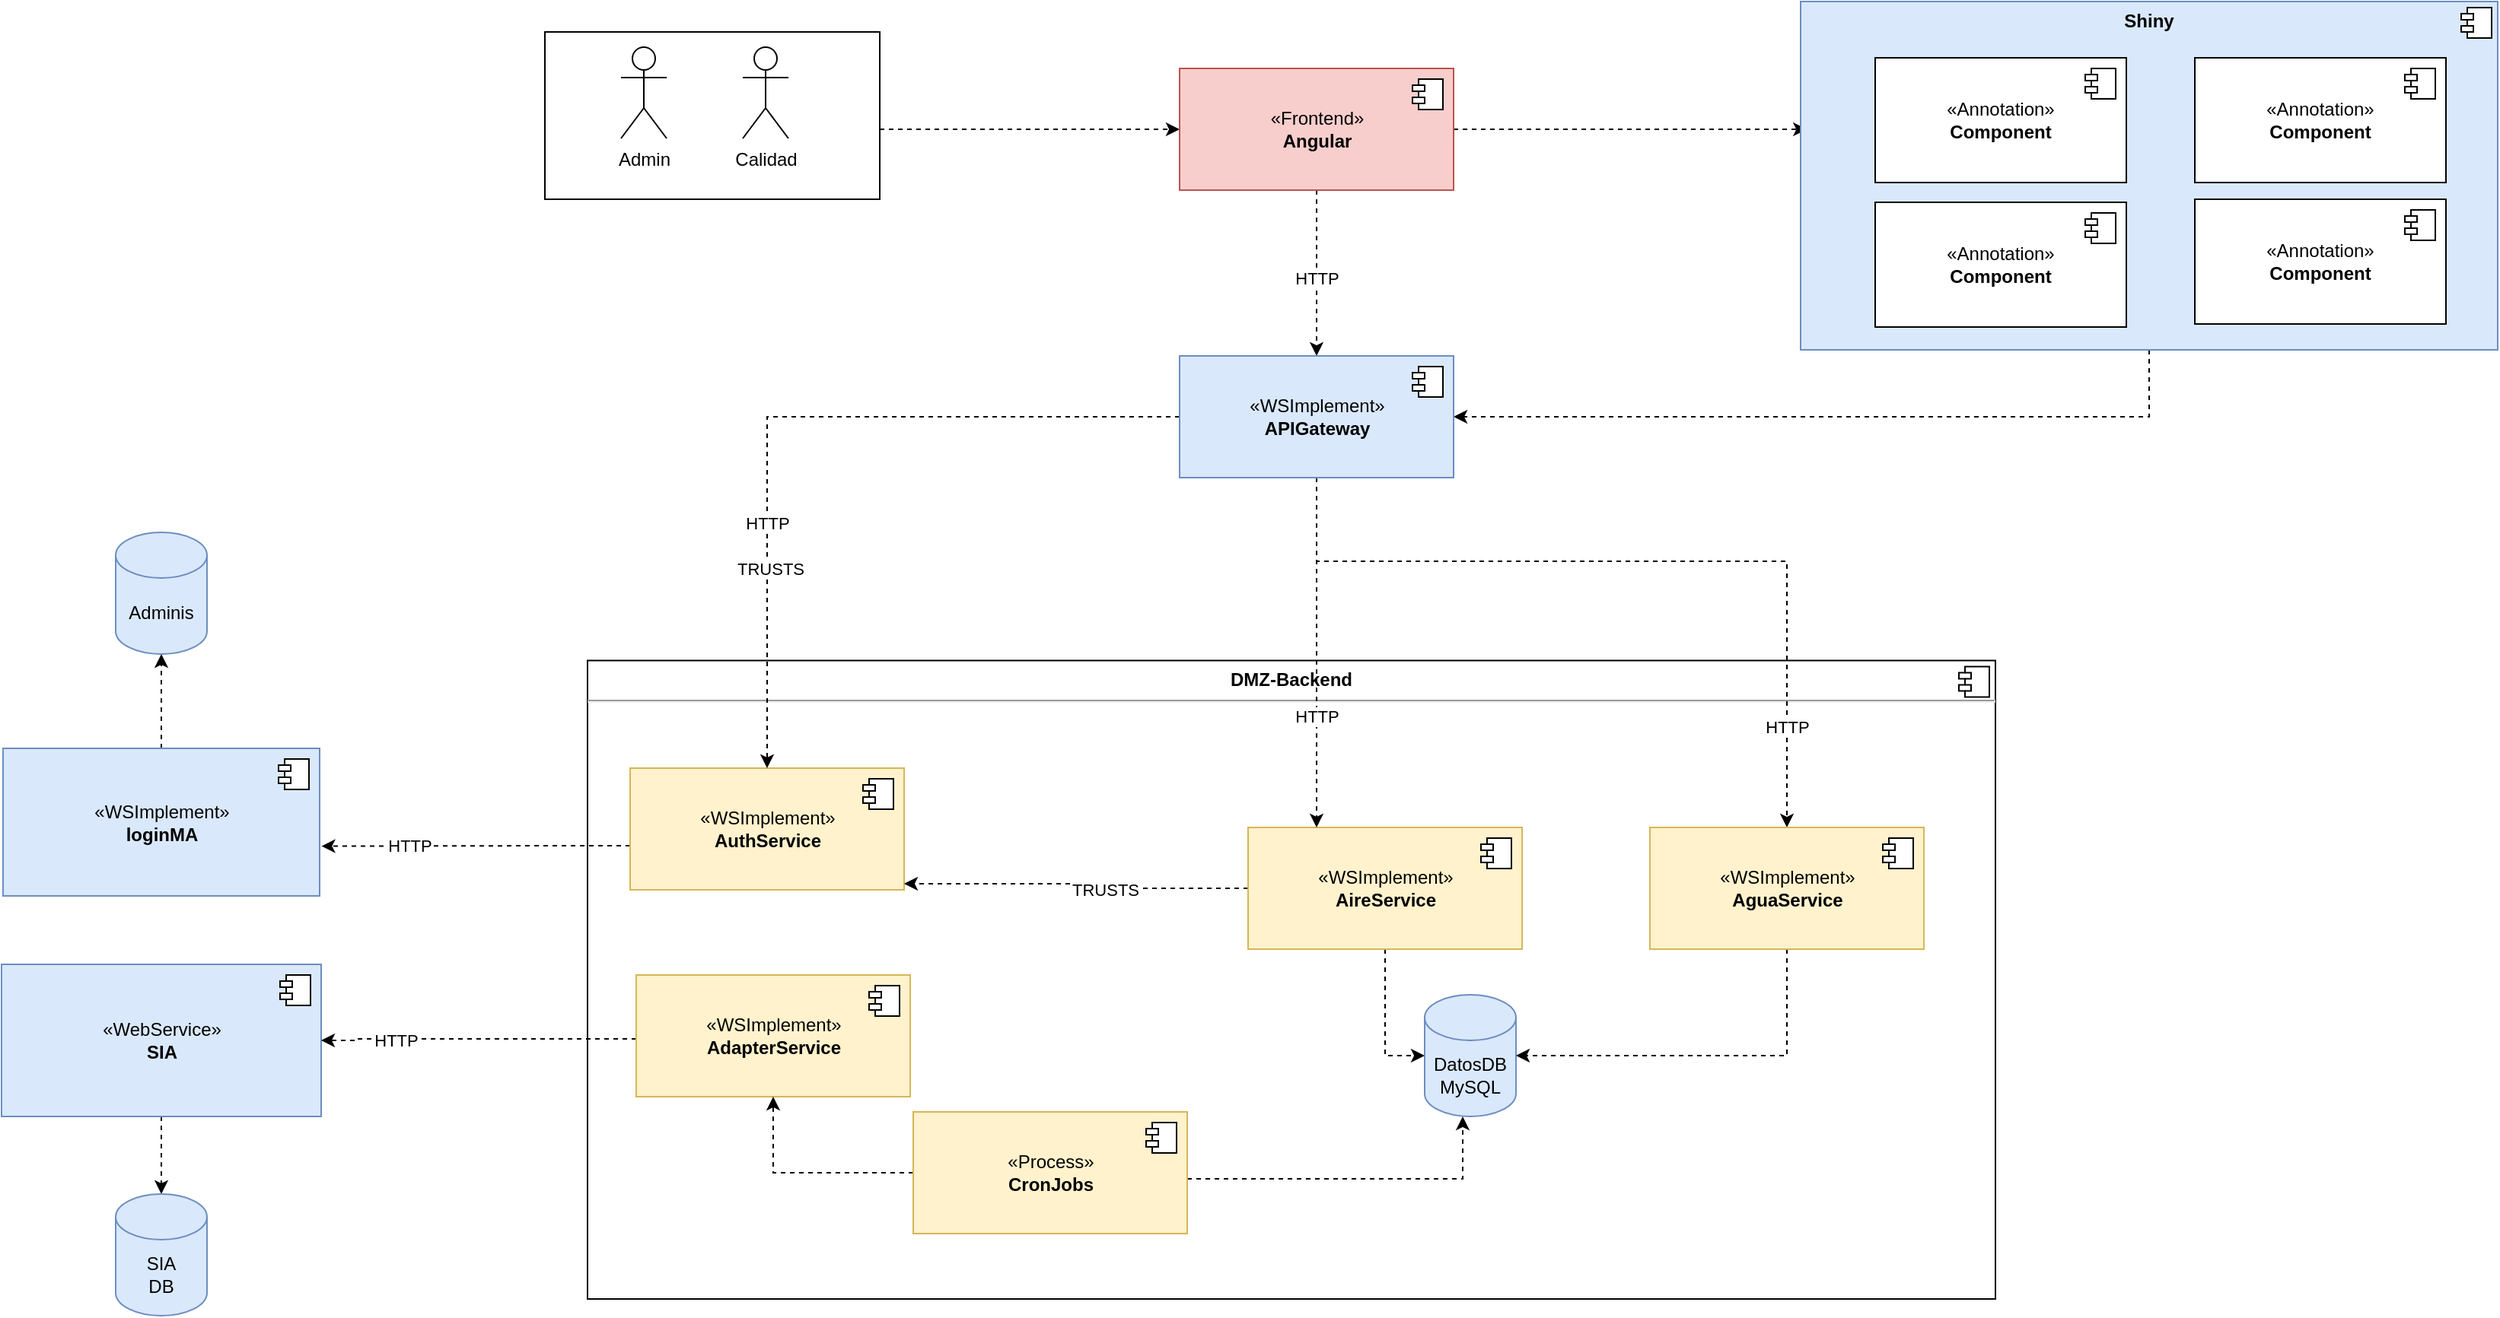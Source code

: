 <mxfile version="21.7.0" type="device">
  <diagram id="7OCw_OR6Bwt0QJ5WrHrr" name="Página-1">
    <mxGraphModel dx="1434" dy="1190" grid="0" gridSize="10" guides="1" tooltips="1" connect="1" arrows="1" fold="1" page="0" pageScale="1" pageWidth="827" pageHeight="1169" math="0" shadow="0">
      <root>
        <mxCell id="0" />
        <mxCell id="1" parent="0" />
        <mxCell id="V9MNRKh6ys0s9TU7Nywh-62" style="edgeStyle=orthogonalEdgeStyle;rounded=0;orthogonalLoop=1;jettySize=auto;html=1;dashed=1;" parent="1" source="V9MNRKh6ys0s9TU7Nywh-43" target="V9MNRKh6ys0s9TU7Nywh-44" edge="1">
          <mxGeometry relative="1" as="geometry">
            <Array as="points">
              <mxPoint x="697" y="-90" />
              <mxPoint x="697" y="-90" />
            </Array>
          </mxGeometry>
        </mxCell>
        <mxCell id="V9MNRKh6ys0s9TU7Nywh-43" value="" style="rounded=0;whiteSpace=wrap;html=1;" parent="1" vertex="1">
          <mxGeometry x="414" y="-154" width="220" height="110" as="geometry" />
        </mxCell>
        <mxCell id="dptsvdmfRF1NZ_Uqbp2b-8" style="edgeStyle=orthogonalEdgeStyle;rounded=0;orthogonalLoop=1;jettySize=auto;html=1;entryX=0.5;entryY=0;entryDx=0;entryDy=0;entryPerimeter=0;dashed=1;" parent="1" source="V9MNRKh6ys0s9TU7Nywh-1" target="WOYcXEiJ4Ju05JUV5UKE-5" edge="1">
          <mxGeometry relative="1" as="geometry" />
        </mxCell>
        <mxCell id="V9MNRKh6ys0s9TU7Nywh-1" value="«WebService»&lt;br&gt;&lt;b&gt;SIA&lt;/b&gt;" style="html=1;dropTarget=0;fillColor=#dae8fc;strokeColor=#6c8ebf;" parent="1" vertex="1">
          <mxGeometry x="57" y="459" width="210" height="100" as="geometry" />
        </mxCell>
        <mxCell id="V9MNRKh6ys0s9TU7Nywh-2" value="" style="shape=module;jettyWidth=8;jettyHeight=4;" parent="V9MNRKh6ys0s9TU7Nywh-1" vertex="1">
          <mxGeometry x="1" width="20" height="20" relative="1" as="geometry">
            <mxPoint x="-27" y="7" as="offset" />
          </mxGeometry>
        </mxCell>
        <mxCell id="V9MNRKh6ys0s9TU7Nywh-9" value="&lt;p style=&quot;margin:0px;margin-top:6px;text-align:center;&quot;&gt;&lt;b&gt;DMZ-Backend&lt;/b&gt;&lt;/p&gt;&lt;hr&gt;&lt;p style=&quot;margin:0px;margin-left:8px;&quot;&gt;&lt;br&gt;&lt;/p&gt;" style="align=left;overflow=fill;html=1;dropTarget=0;" parent="1" vertex="1">
          <mxGeometry x="442" y="259.25" width="925" height="419.75" as="geometry" />
        </mxCell>
        <mxCell id="V9MNRKh6ys0s9TU7Nywh-10" value="" style="shape=component;jettyWidth=8;jettyHeight=4;" parent="V9MNRKh6ys0s9TU7Nywh-9" vertex="1">
          <mxGeometry x="1" width="20" height="20" relative="1" as="geometry">
            <mxPoint x="-24" y="4" as="offset" />
          </mxGeometry>
        </mxCell>
        <mxCell id="V9MNRKh6ys0s9TU7Nywh-11" value="Admin" style="shape=umlActor;verticalLabelPosition=bottom;verticalAlign=top;html=1;" parent="1" vertex="1">
          <mxGeometry x="464" y="-144" width="30" height="60" as="geometry" />
        </mxCell>
        <mxCell id="V9MNRKh6ys0s9TU7Nywh-24" style="edgeStyle=orthogonalEdgeStyle;rounded=0;orthogonalLoop=1;jettySize=auto;html=1;dashed=1;" parent="1" source="V9MNRKh6ys0s9TU7Nywh-14" target="V9MNRKh6ys0s9TU7Nywh-1" edge="1">
          <mxGeometry relative="1" as="geometry">
            <mxPoint x="290" y="430" as="targetPoint" />
            <Array as="points">
              <mxPoint x="290" y="508" />
            </Array>
          </mxGeometry>
        </mxCell>
        <mxCell id="V9MNRKh6ys0s9TU7Nywh-25" value="HTTP" style="edgeLabel;html=1;align=center;verticalAlign=middle;resizable=0;points=[];" parent="V9MNRKh6ys0s9TU7Nywh-24" vertex="1" connectable="0">
          <mxGeometry x="0.522" y="1" relative="1" as="geometry">
            <mxPoint as="offset" />
          </mxGeometry>
        </mxCell>
        <mxCell id="V9MNRKh6ys0s9TU7Nywh-14" value="«WSImplement»&lt;br&gt;&lt;b&gt;AdapterService&lt;/b&gt;" style="html=1;dropTarget=0;fillColor=#fff2cc;strokeColor=#d6b656;" parent="1" vertex="1">
          <mxGeometry x="474" y="466" width="180" height="80" as="geometry" />
        </mxCell>
        <mxCell id="V9MNRKh6ys0s9TU7Nywh-15" value="" style="shape=module;jettyWidth=8;jettyHeight=4;" parent="V9MNRKh6ys0s9TU7Nywh-14" vertex="1">
          <mxGeometry x="1" width="20" height="20" relative="1" as="geometry">
            <mxPoint x="-27" y="7" as="offset" />
          </mxGeometry>
        </mxCell>
        <mxCell id="dptsvdmfRF1NZ_Uqbp2b-7" style="edgeStyle=orthogonalEdgeStyle;rounded=0;orthogonalLoop=1;jettySize=auto;html=1;entryX=1.006;entryY=0.663;entryDx=0;entryDy=0;entryPerimeter=0;dashed=1;" parent="1" source="V9MNRKh6ys0s9TU7Nywh-16" target="dptsvdmfRF1NZ_Uqbp2b-1" edge="1">
          <mxGeometry relative="1" as="geometry">
            <Array as="points">
              <mxPoint x="420" y="381" />
              <mxPoint x="420" y="381" />
            </Array>
          </mxGeometry>
        </mxCell>
        <mxCell id="h1wmQYvttFNPK0PT7r1I-1" value="HTTP" style="edgeLabel;html=1;align=center;verticalAlign=middle;resizable=0;points=[];" vertex="1" connectable="0" parent="dptsvdmfRF1NZ_Uqbp2b-7">
          <mxGeometry x="0.43" relative="1" as="geometry">
            <mxPoint as="offset" />
          </mxGeometry>
        </mxCell>
        <mxCell id="V9MNRKh6ys0s9TU7Nywh-16" value="«WSImplement»&lt;br&gt;&lt;b&gt;AuthService&lt;/b&gt;" style="html=1;dropTarget=0;fillColor=#fff2cc;strokeColor=#d6b656;" parent="1" vertex="1">
          <mxGeometry x="470" y="330" width="180" height="80" as="geometry" />
        </mxCell>
        <mxCell id="V9MNRKh6ys0s9TU7Nywh-17" value="" style="shape=module;jettyWidth=8;jettyHeight=4;" parent="V9MNRKh6ys0s9TU7Nywh-16" vertex="1">
          <mxGeometry x="1" width="20" height="20" relative="1" as="geometry">
            <mxPoint x="-27" y="7" as="offset" />
          </mxGeometry>
        </mxCell>
        <mxCell id="V9MNRKh6ys0s9TU7Nywh-34" style="edgeStyle=orthogonalEdgeStyle;rounded=0;orthogonalLoop=1;jettySize=auto;html=1;dashed=1;" parent="1" source="V9MNRKh6ys0s9TU7Nywh-18" target="V9MNRKh6ys0s9TU7Nywh-16" edge="1">
          <mxGeometry relative="1" as="geometry">
            <Array as="points">
              <mxPoint x="763" y="409" />
              <mxPoint x="763" y="406" />
            </Array>
          </mxGeometry>
        </mxCell>
        <mxCell id="V9MNRKh6ys0s9TU7Nywh-35" value="TRUSTS" style="edgeLabel;html=1;align=center;verticalAlign=middle;resizable=0;points=[];" parent="V9MNRKh6ys0s9TU7Nywh-34" vertex="1" connectable="0">
          <mxGeometry x="-0.174" y="1" relative="1" as="geometry">
            <mxPoint as="offset" />
          </mxGeometry>
        </mxCell>
        <mxCell id="LYIbnzxH0JPMt6LO6bNI-22" style="edgeStyle=orthogonalEdgeStyle;rounded=0;orthogonalLoop=1;jettySize=auto;html=1;entryX=0;entryY=0.5;entryDx=0;entryDy=0;entryPerimeter=0;dashed=1;" parent="1" source="V9MNRKh6ys0s9TU7Nywh-18" target="V9MNRKh6ys0s9TU7Nywh-21" edge="1">
          <mxGeometry relative="1" as="geometry" />
        </mxCell>
        <mxCell id="V9MNRKh6ys0s9TU7Nywh-18" value="«WSImplement»&lt;br&gt;&lt;b&gt;AireService&lt;/b&gt;" style="html=1;dropTarget=0;fillColor=#fff2cc;strokeColor=#d6b656;" parent="1" vertex="1">
          <mxGeometry x="876" y="369" width="180" height="80" as="geometry" />
        </mxCell>
        <mxCell id="V9MNRKh6ys0s9TU7Nywh-19" value="" style="shape=module;jettyWidth=8;jettyHeight=4;" parent="V9MNRKh6ys0s9TU7Nywh-18" vertex="1">
          <mxGeometry x="1" width="20" height="20" relative="1" as="geometry">
            <mxPoint x="-27" y="7" as="offset" />
          </mxGeometry>
        </mxCell>
        <mxCell id="V9MNRKh6ys0s9TU7Nywh-21" value="DatosDB&lt;br&gt;MySQL" style="shape=cylinder3;whiteSpace=wrap;html=1;boundedLbl=1;backgroundOutline=1;size=15;fillColor=#dae8fc;strokeColor=#6c8ebf;" parent="1" vertex="1">
          <mxGeometry x="992" y="479" width="60" height="80" as="geometry" />
        </mxCell>
        <mxCell id="V9MNRKh6ys0s9TU7Nywh-41" value="Calidad" style="shape=umlActor;verticalLabelPosition=bottom;verticalAlign=top;html=1;" parent="1" vertex="1">
          <mxGeometry x="544" y="-144" width="30" height="60" as="geometry" />
        </mxCell>
        <mxCell id="LYIbnzxH0JPMt6LO6bNI-8" style="edgeStyle=orthogonalEdgeStyle;rounded=0;orthogonalLoop=1;jettySize=auto;html=1;entryX=0.5;entryY=0;entryDx=0;entryDy=0;dashed=1;" parent="1" source="V9MNRKh6ys0s9TU7Nywh-44" target="LYIbnzxH0JPMt6LO6bNI-6" edge="1">
          <mxGeometry relative="1" as="geometry" />
        </mxCell>
        <mxCell id="LYIbnzxH0JPMt6LO6bNI-9" value="HTTP" style="edgeLabel;html=1;align=center;verticalAlign=middle;resizable=0;points=[];" parent="LYIbnzxH0JPMt6LO6bNI-8" vertex="1" connectable="0">
          <mxGeometry x="0.064" relative="1" as="geometry">
            <mxPoint as="offset" />
          </mxGeometry>
        </mxCell>
        <mxCell id="LYIbnzxH0JPMt6LO6bNI-25" style="edgeStyle=orthogonalEdgeStyle;rounded=0;orthogonalLoop=1;jettySize=auto;html=1;entryX=0.009;entryY=0.367;entryDx=0;entryDy=0;entryPerimeter=0;dashed=1;" parent="1" source="V9MNRKh6ys0s9TU7Nywh-44" target="dN1lRDkk45qME87Hyz44-3" edge="1">
          <mxGeometry relative="1" as="geometry" />
        </mxCell>
        <mxCell id="V9MNRKh6ys0s9TU7Nywh-44" value="«Frontend»&lt;br&gt;&lt;b&gt;Angular&lt;/b&gt;" style="html=1;dropTarget=0;fillColor=#f8cecc;strokeColor=#b85450;" parent="1" vertex="1">
          <mxGeometry x="831" y="-130" width="180" height="80" as="geometry" />
        </mxCell>
        <mxCell id="V9MNRKh6ys0s9TU7Nywh-45" value="" style="shape=module;jettyWidth=8;jettyHeight=4;" parent="V9MNRKh6ys0s9TU7Nywh-44" vertex="1">
          <mxGeometry x="1" width="20" height="20" relative="1" as="geometry">
            <mxPoint x="-27" y="7" as="offset" />
          </mxGeometry>
        </mxCell>
        <mxCell id="WOYcXEiJ4Ju05JUV5UKE-3" style="edgeStyle=orthogonalEdgeStyle;rounded=0;orthogonalLoop=1;jettySize=auto;html=1;dashed=1;" parent="1" source="WOYcXEiJ4Ju05JUV5UKE-1" target="V9MNRKh6ys0s9TU7Nywh-14" edge="1">
          <mxGeometry relative="1" as="geometry" />
        </mxCell>
        <mxCell id="WOYcXEiJ4Ju05JUV5UKE-4" style="edgeStyle=orthogonalEdgeStyle;rounded=0;orthogonalLoop=1;jettySize=auto;html=1;dashed=1;" parent="1" source="WOYcXEiJ4Ju05JUV5UKE-1" target="V9MNRKh6ys0s9TU7Nywh-21" edge="1">
          <mxGeometry relative="1" as="geometry">
            <Array as="points">
              <mxPoint x="1017" y="600" />
            </Array>
          </mxGeometry>
        </mxCell>
        <mxCell id="WOYcXEiJ4Ju05JUV5UKE-1" value="«Process»&lt;br&gt;&lt;b&gt;CronJobs&lt;/b&gt;" style="html=1;dropTarget=0;fillColor=#fff2cc;strokeColor=#d6b656;" parent="1" vertex="1">
          <mxGeometry x="656" y="556" width="180" height="80" as="geometry" />
        </mxCell>
        <mxCell id="WOYcXEiJ4Ju05JUV5UKE-2" value="" style="shape=module;jettyWidth=8;jettyHeight=4;" parent="WOYcXEiJ4Ju05JUV5UKE-1" vertex="1">
          <mxGeometry x="1" width="20" height="20" relative="1" as="geometry">
            <mxPoint x="-27" y="7" as="offset" />
          </mxGeometry>
        </mxCell>
        <mxCell id="WOYcXEiJ4Ju05JUV5UKE-5" value="SIA&lt;br&gt;DB" style="shape=cylinder3;whiteSpace=wrap;html=1;boundedLbl=1;backgroundOutline=1;size=15;fillColor=#dae8fc;strokeColor=#6c8ebf;" parent="1" vertex="1">
          <mxGeometry x="132" y="610" width="60" height="80" as="geometry" />
        </mxCell>
        <mxCell id="dptsvdmfRF1NZ_Uqbp2b-13" style="edgeStyle=orthogonalEdgeStyle;rounded=0;orthogonalLoop=1;jettySize=auto;html=1;entryX=0.5;entryY=1;entryDx=0;entryDy=0;entryPerimeter=0;dashed=1;" parent="1" source="dptsvdmfRF1NZ_Uqbp2b-1" target="dptsvdmfRF1NZ_Uqbp2b-9" edge="1">
          <mxGeometry relative="1" as="geometry">
            <Array as="points">
              <mxPoint x="162" y="300" />
              <mxPoint x="162" y="300" />
            </Array>
          </mxGeometry>
        </mxCell>
        <mxCell id="dptsvdmfRF1NZ_Uqbp2b-1" value="«WSImplement»&lt;br&gt;&lt;b&gt;loginMA&lt;/b&gt;" style="html=1;dropTarget=0;fillColor=#dae8fc;strokeColor=#6c8ebf;" parent="1" vertex="1">
          <mxGeometry x="58" y="317" width="208" height="97" as="geometry" />
        </mxCell>
        <mxCell id="dptsvdmfRF1NZ_Uqbp2b-2" value="" style="shape=module;jettyWidth=8;jettyHeight=4;" parent="dptsvdmfRF1NZ_Uqbp2b-1" vertex="1">
          <mxGeometry x="1" width="20" height="20" relative="1" as="geometry">
            <mxPoint x="-27" y="7" as="offset" />
          </mxGeometry>
        </mxCell>
        <mxCell id="dptsvdmfRF1NZ_Uqbp2b-9" value="Adminis" style="shape=cylinder3;whiteSpace=wrap;html=1;boundedLbl=1;backgroundOutline=1;size=15;fillColor=#dae8fc;strokeColor=#6c8ebf;" parent="1" vertex="1">
          <mxGeometry x="132" y="175" width="60" height="80" as="geometry" />
        </mxCell>
        <mxCell id="LYIbnzxH0JPMt6LO6bNI-27" style="edgeStyle=orthogonalEdgeStyle;rounded=0;orthogonalLoop=1;jettySize=auto;html=1;entryX=1;entryY=0.5;entryDx=0;entryDy=0;dashed=1;" parent="1" source="dN1lRDkk45qME87Hyz44-3" target="LYIbnzxH0JPMt6LO6bNI-6" edge="1">
          <mxGeometry relative="1" as="geometry">
            <Array as="points">
              <mxPoint x="1468" y="99" />
            </Array>
          </mxGeometry>
        </mxCell>
        <mxCell id="dN1lRDkk45qME87Hyz44-3" value="&lt;p style=&quot;margin:0px;margin-top:6px;text-align:center;&quot;&gt;&lt;b&gt;Shiny&lt;/b&gt;&lt;/p&gt;" style="align=left;overflow=fill;html=1;dropTarget=0;fillColor=#dae8fc;strokeColor=#6c8ebf;" parent="1" vertex="1">
          <mxGeometry x="1239" y="-174" width="458" height="229" as="geometry" />
        </mxCell>
        <mxCell id="dN1lRDkk45qME87Hyz44-4" value="" style="shape=component;jettyWidth=8;jettyHeight=4;" parent="dN1lRDkk45qME87Hyz44-3" vertex="1">
          <mxGeometry x="1" width="20" height="20" relative="1" as="geometry">
            <mxPoint x="-24" y="4" as="offset" />
          </mxGeometry>
        </mxCell>
        <mxCell id="dN1lRDkk45qME87Hyz44-6" value="&amp;laquo;Annotation&amp;raquo;&lt;br/&gt;&lt;b&gt;Component&lt;/b&gt;" style="html=1;dropTarget=0;whiteSpace=wrap;" parent="1" vertex="1">
          <mxGeometry x="1288" y="-137" width="165" height="82" as="geometry" />
        </mxCell>
        <mxCell id="dN1lRDkk45qME87Hyz44-7" value="" style="shape=module;jettyWidth=8;jettyHeight=4;" parent="dN1lRDkk45qME87Hyz44-6" vertex="1">
          <mxGeometry x="1" width="20" height="20" relative="1" as="geometry">
            <mxPoint x="-27" y="7" as="offset" />
          </mxGeometry>
        </mxCell>
        <mxCell id="dN1lRDkk45qME87Hyz44-8" value="&amp;laquo;Annotation&amp;raquo;&lt;br/&gt;&lt;b&gt;Component&lt;/b&gt;" style="html=1;dropTarget=0;whiteSpace=wrap;" parent="1" vertex="1">
          <mxGeometry x="1498" y="-137" width="165" height="82" as="geometry" />
        </mxCell>
        <mxCell id="dN1lRDkk45qME87Hyz44-9" value="" style="shape=module;jettyWidth=8;jettyHeight=4;" parent="dN1lRDkk45qME87Hyz44-8" vertex="1">
          <mxGeometry x="1" width="20" height="20" relative="1" as="geometry">
            <mxPoint x="-27" y="7" as="offset" />
          </mxGeometry>
        </mxCell>
        <mxCell id="dN1lRDkk45qME87Hyz44-10" value="&amp;laquo;Annotation&amp;raquo;&lt;br/&gt;&lt;b&gt;Component&lt;/b&gt;" style="html=1;dropTarget=0;whiteSpace=wrap;" parent="1" vertex="1">
          <mxGeometry x="1288" y="-42" width="165" height="82" as="geometry" />
        </mxCell>
        <mxCell id="dN1lRDkk45qME87Hyz44-11" value="" style="shape=module;jettyWidth=8;jettyHeight=4;" parent="dN1lRDkk45qME87Hyz44-10" vertex="1">
          <mxGeometry x="1" width="20" height="20" relative="1" as="geometry">
            <mxPoint x="-27" y="7" as="offset" />
          </mxGeometry>
        </mxCell>
        <mxCell id="dN1lRDkk45qME87Hyz44-12" value="&amp;laquo;Annotation&amp;raquo;&lt;br/&gt;&lt;b&gt;Component&lt;/b&gt;" style="html=1;dropTarget=0;whiteSpace=wrap;" parent="1" vertex="1">
          <mxGeometry x="1498" y="-44" width="165" height="82" as="geometry" />
        </mxCell>
        <mxCell id="dN1lRDkk45qME87Hyz44-13" value="" style="shape=module;jettyWidth=8;jettyHeight=4;" parent="dN1lRDkk45qME87Hyz44-12" vertex="1">
          <mxGeometry x="1" width="20" height="20" relative="1" as="geometry">
            <mxPoint x="-27" y="7" as="offset" />
          </mxGeometry>
        </mxCell>
        <mxCell id="LYIbnzxH0JPMt6LO6bNI-14" style="edgeStyle=orthogonalEdgeStyle;rounded=0;orthogonalLoop=1;jettySize=auto;html=1;dashed=1;" parent="1" source="LYIbnzxH0JPMt6LO6bNI-6" target="V9MNRKh6ys0s9TU7Nywh-16" edge="1">
          <mxGeometry relative="1" as="geometry" />
        </mxCell>
        <mxCell id="LYIbnzxH0JPMt6LO6bNI-17" value="HTTP" style="edgeLabel;html=1;align=center;verticalAlign=middle;resizable=0;points=[];" parent="LYIbnzxH0JPMt6LO6bNI-14" vertex="1" connectable="0">
          <mxGeometry x="0.359" relative="1" as="geometry">
            <mxPoint as="offset" />
          </mxGeometry>
        </mxCell>
        <mxCell id="LYIbnzxH0JPMt6LO6bNI-24" value="TRUSTS" style="edgeLabel;html=1;align=center;verticalAlign=middle;resizable=0;points=[];" parent="LYIbnzxH0JPMt6LO6bNI-14" vertex="1" connectable="0">
          <mxGeometry x="0.478" y="2" relative="1" as="geometry">
            <mxPoint as="offset" />
          </mxGeometry>
        </mxCell>
        <mxCell id="LYIbnzxH0JPMt6LO6bNI-15" style="edgeStyle=orthogonalEdgeStyle;rounded=0;orthogonalLoop=1;jettySize=auto;html=1;entryX=0.25;entryY=0;entryDx=0;entryDy=0;dashed=1;" parent="1" source="LYIbnzxH0JPMt6LO6bNI-6" target="V9MNRKh6ys0s9TU7Nywh-18" edge="1">
          <mxGeometry relative="1" as="geometry" />
        </mxCell>
        <mxCell id="LYIbnzxH0JPMt6LO6bNI-16" value="HTTP" style="edgeLabel;html=1;align=center;verticalAlign=middle;resizable=0;points=[];" parent="LYIbnzxH0JPMt6LO6bNI-15" vertex="1" connectable="0">
          <mxGeometry x="0.366" relative="1" as="geometry">
            <mxPoint as="offset" />
          </mxGeometry>
        </mxCell>
        <mxCell id="LYIbnzxH0JPMt6LO6bNI-20" style="edgeStyle=orthogonalEdgeStyle;rounded=0;orthogonalLoop=1;jettySize=auto;html=1;dashed=1;" parent="1" source="LYIbnzxH0JPMt6LO6bNI-6" target="LYIbnzxH0JPMt6LO6bNI-18" edge="1">
          <mxGeometry relative="1" as="geometry">
            <Array as="points">
              <mxPoint x="921" y="194" />
              <mxPoint x="1230" y="194" />
            </Array>
          </mxGeometry>
        </mxCell>
        <mxCell id="LYIbnzxH0JPMt6LO6bNI-23" value="HTTP" style="edgeLabel;html=1;align=center;verticalAlign=middle;resizable=0;points=[];" parent="LYIbnzxH0JPMt6LO6bNI-20" vertex="1" connectable="0">
          <mxGeometry x="0.755" relative="1" as="geometry">
            <mxPoint as="offset" />
          </mxGeometry>
        </mxCell>
        <mxCell id="LYIbnzxH0JPMt6LO6bNI-6" value="«WSImplement»&lt;br&gt;&lt;b&gt;APIGateway&lt;/b&gt;" style="html=1;dropTarget=0;fillColor=#dae8fc;strokeColor=#6c8ebf;" parent="1" vertex="1">
          <mxGeometry x="831" y="59" width="180" height="80" as="geometry" />
        </mxCell>
        <mxCell id="LYIbnzxH0JPMt6LO6bNI-7" value="" style="shape=module;jettyWidth=8;jettyHeight=4;" parent="LYIbnzxH0JPMt6LO6bNI-6" vertex="1">
          <mxGeometry x="1" width="20" height="20" relative="1" as="geometry">
            <mxPoint x="-27" y="7" as="offset" />
          </mxGeometry>
        </mxCell>
        <mxCell id="LYIbnzxH0JPMt6LO6bNI-21" style="edgeStyle=orthogonalEdgeStyle;rounded=0;orthogonalLoop=1;jettySize=auto;html=1;entryX=1;entryY=0.5;entryDx=0;entryDy=0;entryPerimeter=0;dashed=1;" parent="1" source="LYIbnzxH0JPMt6LO6bNI-18" target="V9MNRKh6ys0s9TU7Nywh-21" edge="1">
          <mxGeometry relative="1" as="geometry">
            <Array as="points">
              <mxPoint x="1230" y="519" />
            </Array>
          </mxGeometry>
        </mxCell>
        <mxCell id="LYIbnzxH0JPMt6LO6bNI-18" value="«WSImplement»&lt;br&gt;&lt;b&gt;AguaService&lt;/b&gt;" style="html=1;dropTarget=0;fillColor=#fff2cc;strokeColor=#d6b656;" parent="1" vertex="1">
          <mxGeometry x="1140" y="369" width="180" height="80" as="geometry" />
        </mxCell>
        <mxCell id="LYIbnzxH0JPMt6LO6bNI-19" value="" style="shape=module;jettyWidth=8;jettyHeight=4;" parent="LYIbnzxH0JPMt6LO6bNI-18" vertex="1">
          <mxGeometry x="1" width="20" height="20" relative="1" as="geometry">
            <mxPoint x="-27" y="7" as="offset" />
          </mxGeometry>
        </mxCell>
      </root>
    </mxGraphModel>
  </diagram>
</mxfile>
